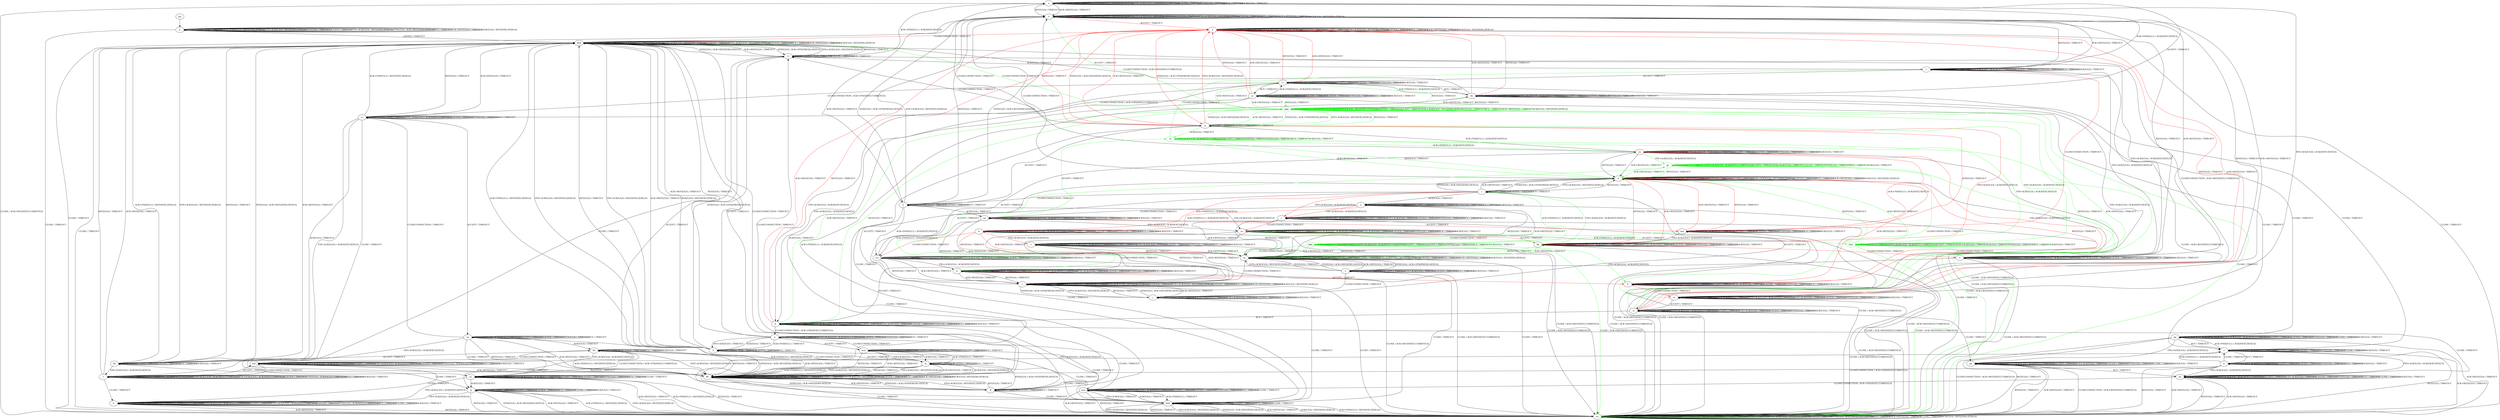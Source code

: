 digraph "" {
	graph ["Incoming time"=1.017953872680664,
		"Outgoing time"=1.0677299499511719,
		Output="{'States': 63, 'Transitions': 772, 'Filename': '../results/tcp_rerun/TCP_Linux_Server-TCP_Linux_Server-5.dot'}",
		Reference="{'States': 58, 'Transitions': 685, 'Filename': '../subjects/tcp/TCP_Linux_Server.dot'}",
		Solver=yices,
		Updated="{'States': 58, 'Transitions': 685, 'Filename': '../subjects/tcp/TCP_Linux_Server.dot'}",
		"f-measure"=0.9088339222614841,
		precision=0.8808219178082192,
		recall=0.9386861313868613
	];
	a -> a	[key=0,
		label="CLOSECONNECTION / TIMEOUT"];
	a -> a	[key=1,
		label="ACK+PSH(V,V,1) / ACK(NEXT,NEXT,0)"];
	a -> a	[key=2,
		label="SYN+ACK(V,V,0) / ACK(NEXT,CURRENT,0)"];
	a -> a	[key=3,
		label="LISTEN / TIMEOUT"];
	a -> a	[key=4,
		label="SYN(V,V,0) / TIMEOUT"];
	a -> a	[key=5,
		label="RCV / TIMEOUT"];
	a -> a	[key=6,
		label="ACK(V,V,0) / TIMEOUT"];
	a -> e	[key=0,
		label="RST(V,V,0) / TIMEOUT"];
	a -> e	[key=1,
		label="ACK+RST(V,V,0) / TIMEOUT"];
	a -> w	[key=0,
		label="FIN+ACK(V,V,0) / ACK(NEXT,NEXT,0)"];
	a -> bb	[key=0,
		label="ACCEPT / TIMEOUT"];
	a -> uu	[key=0,
		label="CLOSE / ACK+RST(NEXT,CURRENT,0)"];
	b -> b	[key=0,
		label="ACK+PSH(V,V,1) / ACK(NEXT,NEXT,0)"];
	b -> b	[key=1,
		label="SYN+ACK(V,V,0) / ACK(NEXT,CURRENT,0)"];
	b -> b	[key=2,
		label="ACCEPT / TIMEOUT"];
	b -> b	[key=3,
		label="LISTEN / TIMEOUT"];
	b -> b	[key=4,
		label="SYN(V,V,0) / TIMEOUT"];
	b -> b	[key=5,
		label="RCV / TIMEOUT"];
	b -> b	[key=6,
		label="ACK(V,V,0) / TIMEOUT"];
	b -> v	[key=0,
		color=red,
		label="FIN+ACK(V,V,0) / ACK(NEXT,NEXT,0)"];
	b -> uu	[key=0,
		label="CLOSE / ACK+RST(NEXT,CURRENT,0)"];
	b -> xx	[key=0,
		color=red,
		label="RST(V,V,0) / TIMEOUT"];
	b -> xx	[key=1,
		color=red,
		label="ACK+RST(V,V,0) / TIMEOUT"];
	b -> ccc	[key=0,
		color=red,
		label="CLOSECONNECTION / TIMEOUT"];
	c -> c	[key=0,
		label="ACK+PSH(V,V,1) / TIMEOUT"];
	c -> c	[key=1,
		label="SYN+ACK(V,V,0) / ACK(NEXT,CURRENT,0)"];
	c -> c	[key=2,
		label="ACCEPT / TIMEOUT"];
	c -> c	[key=3,
		label="FIN+ACK(V,V,0) / TIMEOUT"];
	c -> c	[key=4,
		label="LISTEN / TIMEOUT"];
	c -> c	[key=5,
		label="SYN(V,V,0) / TIMEOUT"];
	c -> c	[key=6,
		label="RCV / TIMEOUT"];
	c -> c	[key=7,
		label="ACK(V,V,0) / TIMEOUT"];
	c -> uu	[key=0,
		label="CLOSE / ACK+RST(NEXT,CURRENT,0)"];
	c -> xx	[key=0,
		label="RST(V,V,0) / TIMEOUT"];
	c -> xx	[key=1,
		label="ACK+RST(V,V,0) / TIMEOUT"];
	c -> zz	[key=0,
		color=red,
		label="CLOSECONNECTION / TIMEOUT"];
	d -> d	[key=0,
		label="ACK+PSH(V,V,1) / TIMEOUT"];
	d -> d	[key=1,
		label="SYN+ACK(V,V,0) / ACK(NEXT,CURRENT,0)"];
	d -> d	[key=2,
		label="ACCEPT / TIMEOUT"];
	d -> d	[key=3,
		label="FIN+ACK(V,V,0) / TIMEOUT"];
	d -> d	[key=4,
		label="LISTEN / TIMEOUT"];
	d -> d	[key=5,
		label="SYN(V,V,0) / TIMEOUT"];
	d -> d	[key=6,
		label="RCV / TIMEOUT"];
	d -> d	[key=7,
		label="ACK(V,V,0) / TIMEOUT"];
	d -> n	[key=0,
		color=red,
		label="RST(V,V,0) / TIMEOUT"];
	d -> n	[key=1,
		color=red,
		label="ACK+RST(V,V,0) / TIMEOUT"];
	d -> u	[key=0,
		label="CLOSECONNECTION / ACK+FIN(NEXT,CURRENT,0)"];
	d -> ee	[key=0,
		label="CLOSE / TIMEOUT"];
	ggg	[color=green];
	d -> ggg	[key=0,
		color=green,
		label="RST(V,V,0) / TIMEOUT"];
	d -> ggg	[key=1,
		color=green,
		label="ACK+RST(V,V,0) / TIMEOUT"];
	e -> e	[key=0,
		label="CLOSECONNECTION / TIMEOUT"];
	e -> e	[key=1,
		label="ACK+PSH(V,V,1) / RST(ZERO,ZERO,0)"];
	e -> e	[key=2,
		label="SYN+ACK(V,V,0) / RST(ZERO,ZERO,0)"];
	e -> e	[key=3,
		label="RST(V,V,0) / TIMEOUT"];
	e -> e	[key=4,
		label="FIN+ACK(V,V,0) / RST(ZERO,ZERO,0)"];
	e -> e	[key=5,
		label="LISTEN / TIMEOUT"];
	e -> e	[key=6,
		label="RCV / TIMEOUT"];
	e -> e	[key=7,
		label="ACK+RST(V,V,0) / TIMEOUT"];
	e -> e	[key=8,
		label="ACK(V,V,0) / RST(ZERO,ZERO,0)"];
	e -> n	[key=0,
		color=red,
		label="ACCEPT / TIMEOUT"];
	e -> x	[key=0,
		label="SYN(V,V,0) / ACK+SYN(FRESH,NEXT,0)"];
	e -> uu	[key=0,
		label="CLOSE / TIMEOUT"];
	e -> ggg	[key=0,
		color=green,
		label="ACCEPT / TIMEOUT"];
	f -> f	[key=0,
		label="CLOSECONNECTION / TIMEOUT"];
	f -> f	[key=1,
		label="LISTEN / TIMEOUT"];
	f -> f	[key=2,
		label="RCV / TIMEOUT"];
	f -> m	[key=0,
		label="ACCEPT / TIMEOUT"];
	f -> rr	[key=0,
		label="SYN(V,V,0) / ACK+SYN(FRESH,NEXT,0)"];
	f -> bbb	[key=0,
		label="ACK+PSH(V,V,1) / RST(NEXT,ZERO,0)"];
	f -> bbb	[key=1,
		label="SYN+ACK(V,V,0) / RST(NEXT,ZERO,0)"];
	f -> bbb	[key=2,
		label="RST(V,V,0) / TIMEOUT"];
	f -> bbb	[key=3,
		label="FIN+ACK(V,V,0) / RST(NEXT,ZERO,0)"];
	f -> bbb	[key=4,
		label="ACK+RST(V,V,0) / TIMEOUT"];
	f -> bbb	[key=5,
		label="ACK(V,V,0) / RST(NEXT,ZERO,0)"];
	f -> ddd	[key=0,
		label="CLOSE / TIMEOUT"];
	g -> g	[key=0,
		label="ACCEPT / TIMEOUT"];
	g -> g	[key=1,
		label="LISTEN / TIMEOUT"];
	g -> g	[key=2,
		label="RCV / TIMEOUT"];
	g -> n	[key=0,
		color=red,
		label="SYN+ACK(V,V,0) / RST(NEXT,ZERO,0)"];
	g -> n	[key=1,
		color=red,
		label="RST(V,V,0) / TIMEOUT"];
	g -> n	[key=2,
		color=red,
		label="SYN(V,V,0) / ACK+RST(ZERO,NEXT,0)"];
	g -> n	[key=3,
		color=red,
		label="ACK+RST(V,V,0) / TIMEOUT"];
	g -> kk	[key=0,
		color=red,
		label="FIN+ACK(V,V,0) / ACK(NEXT,NEXT,0)"];
	g -> nn	[key=0,
		label="ACK+PSH(V,V,1) / ACK(NEXT,NEXT,0)"];
	g -> rr	[key=0,
		label="CLOSECONNECTION / TIMEOUT"];
	g -> ddd	[key=0,
		label="CLOSE / TIMEOUT"];
	g -> eee	[key=0,
		color=red,
		label="ACK(V,V,0) / TIMEOUT"];
	g -> ggg	[key=0,
		color=green,
		label="SYN+ACK(V,V,0) / RST(NEXT,ZERO,0)"];
	g -> ggg	[key=1,
		color=green,
		label="RST(V,V,0) / TIMEOUT"];
	g -> ggg	[key=2,
		color=green,
		label="SYN(V,V,0) / ACK+RST(ZERO,NEXT,0)"];
	g -> ggg	[key=3,
		color=green,
		label="ACK+RST(V,V,0) / TIMEOUT"];
	hhh	[color=green];
	g -> hhh	[key=0,
		color=green,
		label="FIN+ACK(V,V,0) / ACK(NEXT,NEXT,0)"];
	iii	[color=green];
	g -> iii	[key=0,
		color=green,
		label="ACK(V,V,0) / TIMEOUT"];
	h -> h	[key=0,
		label="CLOSECONNECTION / TIMEOUT"];
	h -> h	[key=1,
		label="ACK+PSH(V,V,1) / ACK(NEXT,CURRENT,0)"];
	h -> h	[key=2,
		label="SYN+ACK(V,V,0) / ACK(NEXT,CURRENT,0)"];
	h -> h	[key=3,
		label="ACCEPT / TIMEOUT"];
	h -> h	[key=4,
		label="FIN+ACK(V,V,0) / ACK(NEXT,CURRENT,0)"];
	h -> h	[key=5,
		label="LISTEN / TIMEOUT"];
	h -> h	[key=6,
		label="SYN(V,V,0) / ACK(NEXT,CURRENT,0)"];
	h -> h	[key=7,
		label="RCV / TIMEOUT"];
	h -> h	[key=8,
		label="CLOSE / TIMEOUT"];
	h -> h	[key=9,
		label="ACK(V,V,0) / TIMEOUT"];
	h -> uu	[key=0,
		label="RST(V,V,0) / TIMEOUT"];
	h -> uu	[key=1,
		label="ACK+RST(V,V,0) / TIMEOUT"];
	i -> b	[key=0,
		color=red,
		label="ACK+PSH(V,V,1) / ACK(NEXT,NEXT,0)"];
	i -> c	[key=0,
		color=red,
		label="FIN+ACK(V,V,0) / ACK(NEXT,NEXT,0)"];
	i -> i	[key=0,
		label="ACCEPT / TIMEOUT"];
	i -> i	[key=1,
		label="LISTEN / TIMEOUT"];
	i -> i	[key=2,
		label="RCV / TIMEOUT"];
	i -> x	[key=0,
		label="CLOSECONNECTION / TIMEOUT"];
	i -> y	[key=0,
		label="ACK(V,V,0) / TIMEOUT"];
	i -> ii	[key=0,
		label="SYN+ACK(V,V,0) / RST(NEXT,ZERO,0)"];
	i -> ii	[key=1,
		label="RST(V,V,0) / TIMEOUT"];
	i -> ii	[key=2,
		label="SYN(V,V,0) / ACK+RST(ZERO,NEXT,0)"];
	i -> ii	[key=3,
		label="ACK+RST(V,V,0) / TIMEOUT"];
	i -> kk	[key=0,
		color=green,
		label="FIN+ACK(V,V,0) / ACK(NEXT,NEXT,0)"];
	i -> ddd	[key=0,
		label="CLOSE / TIMEOUT"];
	kkk	[color=green];
	i -> kkk	[key=0,
		color=green,
		label="ACK+PSH(V,V,1) / ACK(NEXT,NEXT,0)"];
	j -> i	[key=0,
		label="ACCEPT / TIMEOUT"];
	j -> j	[key=0,
		label="CLOSECONNECTION / TIMEOUT"];
	j -> j	[key=1,
		label="ACK+PSH(V,V,1) / TIMEOUT"];
	j -> j	[key=2,
		label="FIN+ACK(V,V,0) / TIMEOUT"];
	j -> j	[key=3,
		label="LISTEN / TIMEOUT"];
	j -> j	[key=4,
		label="RCV / TIMEOUT"];
	j -> j	[key=5,
		label="ACK(V,V,0) / TIMEOUT"];
	j -> l	[key=0,
		label="SYN+ACK(V,V,0) / RST(NEXT,ZERO,0)"];
	j -> l	[key=1,
		label="RST(V,V,0) / TIMEOUT"];
	j -> l	[key=2,
		label="SYN(V,V,0) / ACK+RST(ZERO,NEXT,0)"];
	j -> l	[key=3,
		label="ACK+RST(V,V,0) / TIMEOUT"];
	j -> ddd	[key=0,
		label="CLOSE / TIMEOUT"];
	k -> k	[key=0,
		label="SYN+ACK(V,V,0) / ACK(NEXT,CURRENT,0)"];
	k -> k	[key=1,
		label="ACCEPT / TIMEOUT"];
	k -> k	[key=2,
		label="LISTEN / TIMEOUT"];
	k -> k	[key=3,
		label="SYN(V,V,0) / TIMEOUT"];
	k -> k	[key=4,
		label="RCV / TIMEOUT"];
	k -> k	[key=5,
		label="ACK(V,V,0) / TIMEOUT"];
	k -> z	[key=0,
		label="ACK+PSH(V,V,1) / ACK(NEXT,NEXT,0)"];
	k -> z	[key=1,
		label="CLOSE / TIMEOUT"];
	k -> ee	[key=0,
		label="FIN+ACK(V,V,0) / ACK(NEXT,NEXT,0)"];
	k -> ss	[key=0,
		label="CLOSECONNECTION / ACK+FIN(NEXT,CURRENT,0)"];
	k -> uu	[key=0,
		label="RST(V,V,0) / TIMEOUT"];
	k -> uu	[key=1,
		label="ACK+RST(V,V,0) / TIMEOUT"];
	l -> j	[key=0,
		label="SYN(V,V,0) / ACK+SYN(FRESH,NEXT,0)"];
	l -> l	[key=0,
		label="CLOSECONNECTION / TIMEOUT"];
	l -> l	[key=1,
		label="ACK+PSH(V,V,1) / RST(ZERO,ZERO,0)"];
	l -> l	[key=2,
		label="SYN+ACK(V,V,0) / RST(ZERO,ZERO,0)"];
	l -> l	[key=3,
		label="RST(V,V,0) / TIMEOUT"];
	l -> l	[key=4,
		label="FIN+ACK(V,V,0) / RST(ZERO,ZERO,0)"];
	l -> l	[key=5,
		label="LISTEN / TIMEOUT"];
	l -> l	[key=6,
		label="RCV / TIMEOUT"];
	l -> l	[key=7,
		label="ACK+RST(V,V,0) / TIMEOUT"];
	l -> l	[key=8,
		label="ACK(V,V,0) / RST(ZERO,ZERO,0)"];
	l -> ii	[key=0,
		label="ACCEPT / TIMEOUT"];
	l -> uu	[key=0,
		label="CLOSE / TIMEOUT"];
	m -> f	[key=0,
		label="CLOSECONNECTION / TIMEOUT"];
	m -> m	[key=0,
		label="ACCEPT / TIMEOUT"];
	m -> m	[key=1,
		label="LISTEN / TIMEOUT"];
	m -> m	[key=2,
		label="RCV / TIMEOUT"];
	m -> ff	[key=0,
		label="SYN(V,V,0) / ACK+SYN(FRESH,NEXT,0)"];
	m -> ddd	[key=0,
		label="CLOSE / TIMEOUT"];
	m -> fff	[key=0,
		label="ACK+PSH(V,V,1) / RST(NEXT,ZERO,0)"];
	m -> fff	[key=1,
		label="SYN+ACK(V,V,0) / RST(NEXT,ZERO,0)"];
	m -> fff	[key=2,
		label="RST(V,V,0) / TIMEOUT"];
	m -> fff	[key=3,
		label="FIN+ACK(V,V,0) / RST(NEXT,ZERO,0)"];
	m -> fff	[key=4,
		label="ACK+RST(V,V,0) / TIMEOUT"];
	m -> fff	[key=5,
		label="ACK(V,V,0) / RST(NEXT,ZERO,0)"];
	n -> g	[key=0,
		color=red,
		label="SYN(V,V,0) / ACK+SYN(FRESH,NEXT,0)"];
	n -> n	[key=0,
		label="ACK+PSH(V,V,1) / RST(ZERO,ZERO,0)"];
	n -> n	[key=1,
		label="SYN+ACK(V,V,0) / RST(ZERO,ZERO,0)"];
	n -> n	[key=2,
		label="RST(V,V,0) / TIMEOUT"];
	n -> n	[key=3,
		label="ACCEPT / TIMEOUT"];
	n -> n	[key=4,
		label="FIN+ACK(V,V,0) / RST(ZERO,ZERO,0)"];
	n -> n	[key=5,
		label="LISTEN / TIMEOUT"];
	n -> n	[key=6,
		label="RCV / TIMEOUT"];
	n -> n	[key=7,
		label="ACK+RST(V,V,0) / TIMEOUT"];
	n -> n	[key=8,
		label="ACK(V,V,0) / RST(ZERO,ZERO,0)"];
	n -> uu	[key=0,
		label="CLOSE / TIMEOUT"];
	n -> bbb	[key=0,
		color=red,
		label="CLOSECONNECTION / TIMEOUT"];
	o -> d	[key=0,
		label="ACCEPT / TIMEOUT"];
	o -> e	[key=0,
		label="RST(V,V,0) / TIMEOUT"];
	o -> e	[key=1,
		label="ACK+RST(V,V,0) / TIMEOUT"];
	o -> o	[key=0,
		label="CLOSECONNECTION / TIMEOUT"];
	o -> o	[key=1,
		label="ACK+PSH(V,V,1) / TIMEOUT"];
	o -> o	[key=2,
		label="SYN+ACK(V,V,0) / ACK(NEXT,CURRENT,0)"];
	o -> o	[key=3,
		label="FIN+ACK(V,V,0) / TIMEOUT"];
	o -> o	[key=4,
		label="LISTEN / TIMEOUT"];
	o -> o	[key=5,
		label="SYN(V,V,0) / TIMEOUT"];
	o -> o	[key=6,
		label="RCV / TIMEOUT"];
	o -> o	[key=7,
		label="ACK(V,V,0) / TIMEOUT"];
	o -> uu	[key=0,
		label="CLOSE / ACK+RST(NEXT,CURRENT,0)"];
	p -> p	[key=0,
		label="CLOSECONNECTION / TIMEOUT"];
	p -> p	[key=1,
		label="ACK+PSH(V,V,1) / RST(ZERO,ZERO,0)"];
	p -> p	[key=2,
		label="SYN+ACK(V,V,0) / RST(ZERO,ZERO,0)"];
	p -> p	[key=3,
		label="RST(V,V,0) / TIMEOUT"];
	p -> p	[key=4,
		label="ACCEPT / TIMEOUT"];
	p -> p	[key=5,
		label="FIN+ACK(V,V,0) / RST(ZERO,ZERO,0)"];
	p -> p	[key=6,
		label="SYN(V,V,0) / ACK+RST(ZERO,NEXT,0)"];
	p -> p	[key=7,
		label="RCV / TIMEOUT"];
	p -> p	[key=8,
		label="ACK+RST(V,V,0) / TIMEOUT"];
	p -> p	[key=9,
		label="ACK(V,V,0) / RST(ZERO,ZERO,0)"];
	p -> uu	[key=0,
		label="CLOSE / TIMEOUT"];
	p -> bbb	[key=0,
		label="LISTEN / TIMEOUT"];
	q -> d	[key=0,
		label="RCV / TIMEOUT"];
	q -> n	[key=0,
		color=red,
		label="RST(V,V,0) / TIMEOUT"];
	q -> n	[key=1,
		color=red,
		label="ACK+RST(V,V,0) / TIMEOUT"];
	q -> q	[key=0,
		label="ACK+PSH(V,V,1) / TIMEOUT"];
	q -> q	[key=1,
		label="SYN+ACK(V,V,0) / ACK(NEXT,CURRENT,0)"];
	q -> q	[key=2,
		label="ACCEPT / TIMEOUT"];
	q -> q	[key=3,
		label="FIN+ACK(V,V,0) / TIMEOUT"];
	q -> q	[key=4,
		label="LISTEN / TIMEOUT"];
	q -> q	[key=5,
		label="SYN(V,V,0) / TIMEOUT"];
	q -> q	[key=6,
		label="ACK(V,V,0) / TIMEOUT"];
	q -> qq	[key=0,
		label="CLOSE / TIMEOUT"];
	q -> bbb	[key=0,
		label="CLOSECONNECTION / ACK+RST(NEXT,CURRENT,0)"];
	q -> ggg	[key=0,
		color=green,
		label="RST(V,V,0) / TIMEOUT"];
	q -> ggg	[key=1,
		color=green,
		label="ACK+RST(V,V,0) / TIMEOUT"];
	r -> h	[key=0,
		label="CLOSE / TIMEOUT"];
	r -> r	[key=0,
		label="CLOSECONNECTION / TIMEOUT"];
	r -> r	[key=1,
		label="ACK+PSH(V,V,1) / ACK(NEXT,CURRENT,0)"];
	r -> r	[key=2,
		label="SYN+ACK(V,V,0) / ACK(NEXT,CURRENT,0)"];
	r -> r	[key=3,
		label="FIN+ACK(V,V,0) / ACK(NEXT,CURRENT,0)"];
	r -> r	[key=4,
		label="LISTEN / TIMEOUT"];
	r -> r	[key=5,
		label="SYN(V,V,0) / ACK(NEXT,CURRENT,0)"];
	r -> r	[key=6,
		label="RCV / TIMEOUT"];
	r -> r	[key=7,
		label="ACK(V,V,0) / TIMEOUT"];
	r -> ww	[key=0,
		label="ACCEPT / TIMEOUT"];
	r -> bbb	[key=0,
		label="RST(V,V,0) / TIMEOUT"];
	r -> bbb	[key=1,
		label="ACK+RST(V,V,0) / TIMEOUT"];
	s -> j	[key=0,
		label="CLOSECONNECTION / TIMEOUT"];
	s -> s	[key=0,
		label="ACK+PSH(V,V,1) / TIMEOUT"];
	s -> s	[key=1,
		label="ACCEPT / TIMEOUT"];
	s -> s	[key=2,
		label="FIN+ACK(V,V,0) / TIMEOUT"];
	s -> s	[key=3,
		label="LISTEN / TIMEOUT"];
	s -> s	[key=4,
		label="RCV / TIMEOUT"];
	s -> s	[key=5,
		label="ACK(V,V,0) / TIMEOUT"];
	s -> xx	[key=0,
		label="SYN+ACK(V,V,0) / RST(NEXT,ZERO,0)"];
	s -> xx	[key=1,
		label="RST(V,V,0) / TIMEOUT"];
	s -> xx	[key=2,
		label="SYN(V,V,0) / ACK+RST(ZERO,NEXT,0)"];
	s -> xx	[key=3,
		label="ACK+RST(V,V,0) / TIMEOUT"];
	s -> ddd	[key=0,
		label="CLOSE / TIMEOUT"];
	t -> a	[key=0,
		label="ACK+PSH(V,V,1) / ACK(NEXT,NEXT,0)"];
	t -> e	[key=0,
		label="RST(V,V,0) / TIMEOUT"];
	t -> e	[key=1,
		label="ACK+RST(V,V,0) / TIMEOUT"];
	t -> o	[key=0,
		label="FIN+ACK(V,V,0) / ACK(NEXT,NEXT,0)"];
	t -> t	[key=0,
		label="CLOSECONNECTION / TIMEOUT"];
	t -> t	[key=1,
		label="SYN+ACK(V,V,0) / ACK(NEXT,CURRENT,0)"];
	t -> t	[key=2,
		label="LISTEN / TIMEOUT"];
	t -> t	[key=3,
		label="SYN(V,V,0) / TIMEOUT"];
	t -> t	[key=4,
		label="RCV / TIMEOUT"];
	t -> t	[key=5,
		label="ACK(V,V,0) / TIMEOUT"];
	t -> cc	[key=0,
		label="ACCEPT / TIMEOUT"];
	t -> uu	[key=0,
		label="CLOSE / ACK+RST(NEXT,CURRENT,0)"];
	u -> f	[key=0,
		label="ACK+PSH(V,V,1) / TIMEOUT"];
	u -> f	[key=1,
		label="FIN+ACK(V,V,0) / TIMEOUT"];
	u -> f	[key=2,
		label="ACK(V,V,0) / TIMEOUT"];
	u -> u	[key=0,
		label="CLOSECONNECTION / TIMEOUT"];
	u -> u	[key=1,
		label="SYN+ACK(V,V,0) / ACK(NEXT,CURRENT,0)"];
	u -> u	[key=2,
		label="LISTEN / TIMEOUT"];
	u -> u	[key=3,
		label="SYN(V,V,0) / TIMEOUT"];
	u -> u	[key=4,
		label="RCV / TIMEOUT"];
	u -> mm	[key=0,
		label="ACCEPT / TIMEOUT"];
	u -> aaa	[key=0,
		label="CLOSE / TIMEOUT"];
	u -> bbb	[key=0,
		label="RST(V,V,0) / TIMEOUT"];
	u -> bbb	[key=1,
		label="ACK+RST(V,V,0) / TIMEOUT"];
	v -> v	[key=0,
		label="ACK+PSH(V,V,1) / TIMEOUT"];
	v -> v	[key=1,
		label="SYN+ACK(V,V,0) / ACK(NEXT,CURRENT,0)"];
	v -> v	[key=2,
		label="ACCEPT / TIMEOUT"];
	v -> v	[key=3,
		label="FIN+ACK(V,V,0) / TIMEOUT"];
	v -> v	[key=4,
		label="LISTEN / TIMEOUT"];
	v -> v	[key=5,
		label="SYN(V,V,0) / TIMEOUT"];
	v -> v	[key=6,
		label="RCV / TIMEOUT"];
	v -> v	[key=7,
		label="ACK(V,V,0) / TIMEOUT"];
	v -> tt	[key=0,
		label="CLOSECONNECTION / TIMEOUT"];
	v -> uu	[key=0,
		label="CLOSE / ACK+RST(NEXT,CURRENT,0)"];
	v -> xx	[key=0,
		label="RST(V,V,0) / TIMEOUT"];
	v -> xx	[key=1,
		label="ACK+RST(V,V,0) / TIMEOUT"];
	w -> e	[key=0,
		label="RST(V,V,0) / TIMEOUT"];
	w -> e	[key=1,
		label="ACK+RST(V,V,0) / TIMEOUT"];
	w -> q	[key=0,
		label="ACCEPT / TIMEOUT"];
	w -> w	[key=0,
		label="CLOSECONNECTION / TIMEOUT"];
	w -> w	[key=1,
		label="ACK+PSH(V,V,1) / TIMEOUT"];
	w -> w	[key=2,
		label="SYN+ACK(V,V,0) / ACK(NEXT,CURRENT,0)"];
	w -> w	[key=3,
		label="FIN+ACK(V,V,0) / TIMEOUT"];
	w -> w	[key=4,
		label="LISTEN / TIMEOUT"];
	w -> w	[key=5,
		label="SYN(V,V,0) / TIMEOUT"];
	w -> w	[key=6,
		label="RCV / TIMEOUT"];
	w -> w	[key=7,
		label="ACK(V,V,0) / TIMEOUT"];
	w -> uu	[key=0,
		label="CLOSE / ACK+RST(NEXT,CURRENT,0)"];
	x -> e	[key=0,
		label="SYN+ACK(V,V,0) / RST(NEXT,ZERO,0)"];
	x -> e	[key=1,
		label="RST(V,V,0) / TIMEOUT"];
	x -> e	[key=2,
		label="SYN(V,V,0) / ACK+RST(ZERO,NEXT,0)"];
	x -> e	[key=3,
		label="ACK+RST(V,V,0) / TIMEOUT"];
	x -> g	[key=0,
		label="ACCEPT / TIMEOUT"];
	x -> x	[key=0,
		label="CLOSECONNECTION / TIMEOUT"];
	x -> x	[key=1,
		label="LISTEN / TIMEOUT"];
	x -> x	[key=2,
		label="RCV / TIMEOUT"];
	x -> aa	[key=0,
		label="ACK(V,V,0) / TIMEOUT"];
	x -> zz	[key=0,
		label="FIN+ACK(V,V,0) / ACK(NEXT,NEXT,0)"];
	x -> ccc	[key=0,
		label="ACK+PSH(V,V,1) / ACK(NEXT,NEXT,0)"];
	x -> ddd	[key=0,
		label="CLOSE / TIMEOUT"];
	y -> b	[key=0,
		color=red,
		label="ACK+PSH(V,V,1) / ACK(NEXT,NEXT,0)"];
	y -> c	[key=0,
		color=red,
		label="FIN+ACK(V,V,0) / ACK(NEXT,NEXT,0)"];
	y -> y	[key=0,
		label="SYN+ACK(V,V,0) / ACK(NEXT,CURRENT,0)"];
	y -> y	[key=1,
		label="ACCEPT / TIMEOUT"];
	y -> y	[key=2,
		label="LISTEN / TIMEOUT"];
	y -> y	[key=3,
		label="SYN(V,V,0) / TIMEOUT"];
	y -> y	[key=4,
		label="RCV / TIMEOUT"];
	y -> y	[key=5,
		label="ACK(V,V,0) / TIMEOUT"];
	y -> aa	[key=0,
		label="CLOSECONNECTION / TIMEOUT"];
	y -> uu	[key=0,
		label="CLOSE / ACK+RST(NEXT,CURRENT,0)"];
	y -> xx	[key=0,
		label="RST(V,V,0) / TIMEOUT"];
	y -> xx	[key=1,
		label="ACK+RST(V,V,0) / TIMEOUT"];
	z -> k	[key=0,
		label="RCV / TIMEOUT"];
	z -> z	[key=0,
		label="SYN+ACK(V,V,0) / ACK(NEXT,CURRENT,0)"];
	z -> z	[key=1,
		label="ACCEPT / TIMEOUT"];
	z -> z	[key=2,
		label="LISTEN / TIMEOUT"];
	z -> z	[key=3,
		label="SYN(V,V,0) / TIMEOUT"];
	z -> z	[key=4,
		label="CLOSE / TIMEOUT"];
	z -> z	[key=5,
		label="ACK(V,V,0) / TIMEOUT"];
	z -> ee	[key=0,
		label="FIN+ACK(V,V,0) / ACK(NEXT,NEXT,0)"];
	z -> gg	[key=0,
		label="ACK+PSH(V,V,1) / ACK(NEXT,NEXT,0)"];
	z -> ss	[key=0,
		label="CLOSECONNECTION / ACK+FIN(NEXT,CURRENT,0)"];
	z -> uu	[key=0,
		label="RST(V,V,0) / TIMEOUT"];
	z -> uu	[key=1,
		label="ACK+RST(V,V,0) / TIMEOUT"];
	aa -> l	[key=0,
		label="RST(V,V,0) / TIMEOUT"];
	aa -> l	[key=1,
		label="ACK+RST(V,V,0) / TIMEOUT"];
	aa -> aa	[key=0,
		label="CLOSECONNECTION / TIMEOUT"];
	aa -> aa	[key=1,
		label="SYN+ACK(V,V,0) / ACK(NEXT,CURRENT,0)"];
	aa -> aa	[key=2,
		label="LISTEN / TIMEOUT"];
	aa -> aa	[key=3,
		label="SYN(V,V,0) / TIMEOUT"];
	aa -> aa	[key=4,
		label="RCV / TIMEOUT"];
	aa -> aa	[key=5,
		label="ACK(V,V,0) / TIMEOUT"];
	aa -> uu	[key=0,
		label="CLOSE / ACK+RST(NEXT,CURRENT,0)"];
	aa -> zz	[key=0,
		label="FIN+ACK(V,V,0) / ACK(NEXT,NEXT,0)"];
	aa -> ccc	[key=0,
		label="ACK+PSH(V,V,1) / ACK(NEXT,NEXT,0)"];
	aa -> eee	[key=0,
		color=red,
		label="ACCEPT / TIMEOUT"];
	aa -> iii	[key=0,
		color=green,
		label="ACCEPT / TIMEOUT"];
	bb -> n	[key=0,
		color=red,
		label="RST(V,V,0) / TIMEOUT"];
	bb -> n	[key=1,
		color=red,
		label="ACK+RST(V,V,0) / TIMEOUT"];
	bb -> q	[key=0,
		label="FIN+ACK(V,V,0) / ACK(NEXT,NEXT,0)"];
	bb -> bb	[key=0,
		label="ACK+PSH(V,V,1) / ACK(NEXT,NEXT,0)"];
	bb -> bb	[key=1,
		label="SYN+ACK(V,V,0) / ACK(NEXT,CURRENT,0)"];
	bb -> bb	[key=2,
		label="ACCEPT / TIMEOUT"];
	bb -> bb	[key=3,
		label="LISTEN / TIMEOUT"];
	bb -> bb	[key=4,
		label="SYN(V,V,0) / TIMEOUT"];
	bb -> bb	[key=5,
		label="ACK(V,V,0) / TIMEOUT"];
	bb -> cc	[key=0,
		label="RCV / TIMEOUT"];
	bb -> gg	[key=0,
		label="CLOSE / TIMEOUT"];
	bb -> bbb	[key=0,
		label="CLOSECONNECTION / ACK+RST(NEXT,CURRENT,0)"];
	bb -> ggg	[key=0,
		color=green,
		label="RST(V,V,0) / TIMEOUT"];
	bb -> ggg	[key=1,
		color=green,
		label="ACK+RST(V,V,0) / TIMEOUT"];
	cc -> d	[key=0,
		label="FIN+ACK(V,V,0) / ACK(NEXT,NEXT,0)"];
	cc -> n	[key=0,
		color=red,
		label="RST(V,V,0) / TIMEOUT"];
	cc -> n	[key=1,
		color=red,
		label="ACK+RST(V,V,0) / TIMEOUT"];
	cc -> z	[key=0,
		label="CLOSE / TIMEOUT"];
	cc -> bb	[key=0,
		label="ACK+PSH(V,V,1) / ACK(NEXT,NEXT,0)"];
	cc -> cc	[key=0,
		label="SYN+ACK(V,V,0) / ACK(NEXT,CURRENT,0)"];
	cc -> cc	[key=1,
		label="ACCEPT / TIMEOUT"];
	cc -> cc	[key=2,
		label="LISTEN / TIMEOUT"];
	cc -> cc	[key=3,
		label="SYN(V,V,0) / TIMEOUT"];
	cc -> cc	[key=4,
		label="ACK(V,V,0) / TIMEOUT"];
	cc -> vv	[key=0,
		label="CLOSECONNECTION / ACK+FIN(NEXT,CURRENT,0)"];
	cc -> yy	[key=0,
		label="RCV / TIMEOUT"];
	cc -> ggg	[key=0,
		color=green,
		label="RST(V,V,0) / TIMEOUT"];
	cc -> ggg	[key=1,
		color=green,
		label="ACK+RST(V,V,0) / TIMEOUT"];
	dd -> dd	[key=0,
		label="ACCEPT / TIMEOUT"];
	dd -> dd	[key=1,
		label="LISTEN / TIMEOUT"];
	dd -> dd	[key=2,
		label="RCV / TIMEOUT"];
	dd -> dd	[key=3,
		label="ACK(V,V,0) / TIMEOUT"];
	dd -> hh	[key=0,
		label="CLOSECONNECTION / TIMEOUT"];
	dd -> jj	[key=0,
		label="CLOSE / TIMEOUT"];
	dd -> ww	[key=0,
		label="FIN+ACK(V,V,0) / ACK(NEXT,NEXT,0)"];
	dd -> fff	[key=0,
		label="ACK+PSH(V,V,1) / RST(NEXT,ZERO,0)"];
	dd -> fff	[key=1,
		label="SYN+ACK(V,V,0) / RST(NEXT,ZERO,0)"];
	dd -> fff	[key=2,
		label="RST(V,V,0) / TIMEOUT"];
	dd -> fff	[key=3,
		label="SYN(V,V,0) / ACK+RST(ZERO,NEXT,0)"];
	dd -> fff	[key=4,
		label="ACK+RST(V,V,0) / TIMEOUT"];
	ee -> ee	[key=0,
		label="ACK+PSH(V,V,1) / TIMEOUT"];
	ee -> ee	[key=1,
		label="SYN+ACK(V,V,0) / ACK(NEXT,CURRENT,0)"];
	ee -> ee	[key=2,
		label="ACCEPT / TIMEOUT"];
	ee -> ee	[key=3,
		label="FIN+ACK(V,V,0) / TIMEOUT"];
	ee -> ee	[key=4,
		label="LISTEN / TIMEOUT"];
	ee -> ee	[key=5,
		label="SYN(V,V,0) / TIMEOUT"];
	ee -> ee	[key=6,
		label="RCV / TIMEOUT"];
	ee -> ee	[key=7,
		label="CLOSE / TIMEOUT"];
	ee -> ee	[key=8,
		label="ACK(V,V,0) / TIMEOUT"];
	ee -> uu	[key=0,
		label="RST(V,V,0) / TIMEOUT"];
	ee -> uu	[key=1,
		label="ACK+RST(V,V,0) / TIMEOUT"];
	ee -> aaa	[key=0,
		label="CLOSECONNECTION / ACK+FIN(NEXT,CURRENT,0)"];
	ff -> d	[key=0,
		label="FIN+ACK(V,V,0) / ACK(NEXT,NEXT,0)"];
	ff -> bb	[key=0,
		label="ACK+PSH(V,V,1) / ACK(NEXT,NEXT,0)"];
	ff -> cc	[key=0,
		label="ACK(V,V,0) / TIMEOUT"];
	ff -> ff	[key=0,
		label="ACCEPT / TIMEOUT"];
	ff -> ff	[key=1,
		label="LISTEN / TIMEOUT"];
	ff -> ff	[key=2,
		label="RCV / TIMEOUT"];
	ff -> rr	[key=0,
		label="CLOSECONNECTION / TIMEOUT"];
	ff -> ddd	[key=0,
		label="CLOSE / TIMEOUT"];
	ff -> fff	[key=0,
		label="SYN+ACK(V,V,0) / RST(NEXT,ZERO,0)"];
	ff -> fff	[key=1,
		label="RST(V,V,0) / TIMEOUT"];
	ff -> fff	[key=2,
		label="SYN(V,V,0) / ACK+RST(ZERO,NEXT,0)"];
	ff -> fff	[key=3,
		label="ACK+RST(V,V,0) / TIMEOUT"];
	gg -> z	[key=0,
		label="RCV / TIMEOUT"];
	gg -> gg	[key=0,
		label="ACK+PSH(V,V,1) / ACK(NEXT,NEXT,0)"];
	gg -> gg	[key=1,
		label="SYN+ACK(V,V,0) / ACK(NEXT,CURRENT,0)"];
	gg -> gg	[key=2,
		label="ACCEPT / TIMEOUT"];
	gg -> gg	[key=3,
		label="LISTEN / TIMEOUT"];
	gg -> gg	[key=4,
		label="SYN(V,V,0) / TIMEOUT"];
	gg -> gg	[key=5,
		label="CLOSE / TIMEOUT"];
	gg -> gg	[key=6,
		label="ACK(V,V,0) / TIMEOUT"];
	gg -> qq	[key=0,
		label="FIN+ACK(V,V,0) / ACK(NEXT,NEXT,0)"];
	gg -> uu	[key=0,
		label="CLOSECONNECTION / ACK+RST(NEXT,CURRENT,0)"];
	gg -> uu	[key=1,
		label="RST(V,V,0) / TIMEOUT"];
	gg -> uu	[key=2,
		label="ACK+RST(V,V,0) / TIMEOUT"];
	hh -> r	[key=0,
		label="FIN+ACK(V,V,0) / ACK(NEXT,NEXT,0)"];
	hh -> dd	[key=0,
		label="ACCEPT / TIMEOUT"];
	hh -> hh	[key=0,
		label="CLOSECONNECTION / TIMEOUT"];
	hh -> hh	[key=1,
		label="LISTEN / TIMEOUT"];
	hh -> hh	[key=2,
		label="RCV / TIMEOUT"];
	hh -> hh	[key=3,
		label="ACK(V,V,0) / TIMEOUT"];
	hh -> jj	[key=0,
		label="CLOSE / TIMEOUT"];
	hh -> bbb	[key=0,
		label="ACK+PSH(V,V,1) / RST(NEXT,ZERO,0)"];
	hh -> bbb	[key=1,
		label="SYN+ACK(V,V,0) / RST(NEXT,ZERO,0)"];
	hh -> bbb	[key=2,
		label="RST(V,V,0) / TIMEOUT"];
	hh -> bbb	[key=3,
		label="SYN(V,V,0) / ACK+RST(ZERO,NEXT,0)"];
	hh -> bbb	[key=4,
		label="ACK+RST(V,V,0) / TIMEOUT"];
	ii -> e	[key=0,
		label="CLOSECONNECTION / TIMEOUT"];
	ii -> i	[key=0,
		label="SYN(V,V,0) / ACK+SYN(FRESH,NEXT,0)"];
	ii -> ii	[key=0,
		label="ACK+PSH(V,V,1) / RST(ZERO,ZERO,0)"];
	ii -> ii	[key=1,
		label="SYN+ACK(V,V,0) / RST(ZERO,ZERO,0)"];
	ii -> ii	[key=2,
		label="RST(V,V,0) / TIMEOUT"];
	ii -> ii	[key=3,
		label="ACCEPT / TIMEOUT"];
	ii -> ii	[key=4,
		label="FIN+ACK(V,V,0) / RST(ZERO,ZERO,0)"];
	ii -> ii	[key=5,
		label="LISTEN / TIMEOUT"];
	ii -> ii	[key=6,
		label="RCV / TIMEOUT"];
	ii -> ii	[key=7,
		label="ACK+RST(V,V,0) / TIMEOUT"];
	ii -> ii	[key=8,
		label="ACK(V,V,0) / RST(ZERO,ZERO,0)"];
	ii -> uu	[key=0,
		label="CLOSE / TIMEOUT"];
	jj -> h	[key=0,
		label="FIN+ACK(V,V,0) / ACK(NEXT,NEXT,0)"];
	jj -> jj	[key=0,
		label="CLOSECONNECTION / TIMEOUT"];
	jj -> jj	[key=1,
		label="ACCEPT / TIMEOUT"];
	jj -> jj	[key=2,
		label="LISTEN / TIMEOUT"];
	jj -> jj	[key=3,
		label="RCV / TIMEOUT"];
	jj -> jj	[key=4,
		label="CLOSE / TIMEOUT"];
	jj -> jj	[key=5,
		label="ACK(V,V,0) / TIMEOUT"];
	jj -> uu	[key=0,
		label="ACK+PSH(V,V,1) / RST(NEXT,ZERO,0)"];
	jj -> uu	[key=1,
		label="SYN+ACK(V,V,0) / RST(NEXT,ZERO,0)"];
	jj -> uu	[key=2,
		label="RST(V,V,0) / TIMEOUT"];
	jj -> uu	[key=3,
		label="SYN(V,V,0) / ACK+RST(ZERO,NEXT,0)"];
	jj -> uu	[key=4,
		label="ACK+RST(V,V,0) / TIMEOUT"];
	kk -> o	[key=0,
		color=red,
		label="CLOSECONNECTION / TIMEOUT"];
	kk -> ii	[key=0,
		color=red,
		label="RST(V,V,0) / TIMEOUT"];
	kk -> ii	[key=1,
		color=red,
		label="ACK+RST(V,V,0) / TIMEOUT"];
	kk -> kk	[key=0,
		label="ACK+PSH(V,V,1) / TIMEOUT"];
	kk -> kk	[key=1,
		label="SYN+ACK(V,V,0) / ACK(NEXT,CURRENT,0)"];
	kk -> kk	[key=2,
		label="ACCEPT / TIMEOUT"];
	kk -> kk	[key=3,
		label="FIN+ACK(V,V,0) / TIMEOUT"];
	kk -> kk	[key=4,
		label="LISTEN / TIMEOUT"];
	kk -> kk	[key=5,
		label="SYN(V,V,0) / TIMEOUT"];
	kk -> kk	[key=6,
		label="RCV / TIMEOUT"];
	kk -> kk	[key=7,
		label="ACK(V,V,0) / TIMEOUT"];
	kk -> uu	[key=0,
		label="CLOSE / ACK+RST(NEXT,CURRENT,0)"];
	kk -> xx	[key=0,
		color=green,
		label="RST(V,V,0) / TIMEOUT"];
	kk -> xx	[key=1,
		color=green,
		label="ACK+RST(V,V,0) / TIMEOUT"];
	kk -> zz	[key=0,
		color=green,
		label="CLOSECONNECTION / TIMEOUT"];
	ll -> w	[key=0,
		color=red,
		label="CLOSECONNECTION / TIMEOUT"];
	ll -> ii	[key=0,
		color=red,
		label="RST(V,V,0) / TIMEOUT"];
	ll -> ii	[key=1,
		color=red,
		label="ACK+RST(V,V,0) / TIMEOUT"];
	ll -> ll	[key=0,
		label="ACK+PSH(V,V,1) / TIMEOUT"];
	ll -> ll	[key=1,
		label="SYN+ACK(V,V,0) / ACK(NEXT,CURRENT,0)"];
	ll -> ll	[key=2,
		label="ACCEPT / TIMEOUT"];
	ll -> ll	[key=3,
		label="FIN+ACK(V,V,0) / TIMEOUT"];
	ll -> ll	[key=4,
		label="LISTEN / TIMEOUT"];
	ll -> ll	[key=5,
		label="SYN(V,V,0) / TIMEOUT"];
	ll -> ll	[key=6,
		label="RCV / TIMEOUT"];
	ll -> ll	[key=7,
		label="ACK(V,V,0) / TIMEOUT"];
	ll -> uu	[key=0,
		label="CLOSE / ACK+RST(NEXT,CURRENT,0)"];
	mm -> m	[key=0,
		label="ACK+PSH(V,V,1) / TIMEOUT"];
	mm -> m	[key=1,
		label="FIN+ACK(V,V,0) / TIMEOUT"];
	mm -> m	[key=2,
		label="ACK(V,V,0) / TIMEOUT"];
	mm -> u	[key=0,
		label="CLOSECONNECTION / TIMEOUT"];
	mm -> mm	[key=0,
		label="SYN+ACK(V,V,0) / ACK(NEXT,CURRENT,0)"];
	mm -> mm	[key=1,
		label="ACCEPT / TIMEOUT"];
	mm -> mm	[key=2,
		label="LISTEN / TIMEOUT"];
	mm -> mm	[key=3,
		label="SYN(V,V,0) / TIMEOUT"];
	mm -> mm	[key=4,
		label="RCV / TIMEOUT"];
	mm -> aaa	[key=0,
		label="CLOSE / TIMEOUT"];
	mm -> fff	[key=0,
		label="RST(V,V,0) / TIMEOUT"];
	mm -> fff	[key=1,
		label="ACK+RST(V,V,0) / TIMEOUT"];
	nn -> a	[key=0,
		label="CLOSECONNECTION / TIMEOUT"];
	nn -> ii	[key=0,
		label="RST(V,V,0) / TIMEOUT"];
	nn -> ii	[key=1,
		label="ACK+RST(V,V,0) / TIMEOUT"];
	nn -> ll	[key=0,
		color=red,
		label="FIN+ACK(V,V,0) / ACK(NEXT,NEXT,0)"];
	nn -> nn	[key=0,
		label="ACK+PSH(V,V,1) / ACK(NEXT,NEXT,0)"];
	nn -> nn	[key=1,
		label="SYN+ACK(V,V,0) / ACK(NEXT,CURRENT,0)"];
	nn -> nn	[key=2,
		label="ACCEPT / TIMEOUT"];
	nn -> nn	[key=3,
		label="LISTEN / TIMEOUT"];
	nn -> nn	[key=4,
		label="SYN(V,V,0) / TIMEOUT"];
	nn -> nn	[key=5,
		label="RCV / TIMEOUT"];
	nn -> nn	[key=6,
		label="ACK(V,V,0) / TIMEOUT"];
	nn -> uu	[key=0,
		label="CLOSE / ACK+RST(NEXT,CURRENT,0)"];
	jjj	[color=green];
	nn -> jjj	[key=0,
		color=green,
		label="FIN+ACK(V,V,0) / ACK(NEXT,NEXT,0)"];
	oo -> dd	[key=0,
		label="ACK(V,V,0) / TIMEOUT"];
	oo -> oo	[key=0,
		label="SYN+ACK(V,V,0) / ACK(NEXT,CURRENT,0)"];
	oo -> oo	[key=1,
		label="ACCEPT / TIMEOUT"];
	oo -> oo	[key=2,
		label="LISTEN / TIMEOUT"];
	oo -> oo	[key=3,
		label="SYN(V,V,0) / TIMEOUT"];
	oo -> oo	[key=4,
		label="RCV / TIMEOUT"];
	oo -> ss	[key=0,
		label="CLOSE / TIMEOUT"];
	oo -> vv	[key=0,
		label="CLOSECONNECTION / TIMEOUT"];
	oo -> ww	[key=0,
		label="FIN+ACK(V,V,0) / ACK(NEXT,NEXT,0)"];
	oo -> fff	[key=0,
		label="ACK+PSH(V,V,1) / RST(NEXT,ZERO,0)"];
	oo -> fff	[key=1,
		label="RST(V,V,0) / TIMEOUT"];
	oo -> fff	[key=2,
		label="ACK+RST(V,V,0) / TIMEOUT"];
	pp -> p	[key=0];
	qq -> ee	[key=0,
		label="RCV / TIMEOUT"];
	qq -> qq	[key=0,
		label="ACK+PSH(V,V,1) / TIMEOUT"];
	qq -> qq	[key=1,
		label="SYN+ACK(V,V,0) / ACK(NEXT,CURRENT,0)"];
	qq -> qq	[key=2,
		label="ACCEPT / TIMEOUT"];
	qq -> qq	[key=3,
		label="FIN+ACK(V,V,0) / TIMEOUT"];
	qq -> qq	[key=4,
		label="LISTEN / TIMEOUT"];
	qq -> qq	[key=5,
		label="SYN(V,V,0) / TIMEOUT"];
	qq -> qq	[key=6,
		label="CLOSE / TIMEOUT"];
	qq -> qq	[key=7,
		label="ACK(V,V,0) / TIMEOUT"];
	qq -> uu	[key=0,
		label="CLOSECONNECTION / ACK+RST(NEXT,CURRENT,0)"];
	qq -> uu	[key=1,
		label="RST(V,V,0) / TIMEOUT"];
	qq -> uu	[key=2,
		label="ACK+RST(V,V,0) / TIMEOUT"];
	rr -> a	[key=0,
		label="ACK+PSH(V,V,1) / ACK(NEXT,NEXT,0)"];
	rr -> o	[key=0,
		label="FIN+ACK(V,V,0) / ACK(NEXT,NEXT,0)"];
	rr -> t	[key=0,
		label="ACK(V,V,0) / TIMEOUT"];
	rr -> ff	[key=0,
		label="ACCEPT / TIMEOUT"];
	rr -> rr	[key=0,
		label="CLOSECONNECTION / TIMEOUT"];
	rr -> rr	[key=1,
		label="LISTEN / TIMEOUT"];
	rr -> rr	[key=2,
		label="RCV / TIMEOUT"];
	rr -> bbb	[key=0,
		label="SYN+ACK(V,V,0) / RST(NEXT,ZERO,0)"];
	rr -> bbb	[key=1,
		label="RST(V,V,0) / TIMEOUT"];
	rr -> bbb	[key=2,
		label="SYN(V,V,0) / ACK+RST(ZERO,NEXT,0)"];
	rr -> bbb	[key=3,
		label="ACK+RST(V,V,0) / TIMEOUT"];
	rr -> ddd	[key=0,
		label="CLOSE / TIMEOUT"];
	ss -> h	[key=0,
		label="FIN+ACK(V,V,0) / ACK(NEXT,NEXT,0)"];
	ss -> jj	[key=0,
		label="ACK(V,V,0) / TIMEOUT"];
	ss -> ss	[key=0,
		label="CLOSECONNECTION / TIMEOUT"];
	ss -> ss	[key=1,
		label="SYN+ACK(V,V,0) / ACK(NEXT,CURRENT,0)"];
	ss -> ss	[key=2,
		label="ACCEPT / TIMEOUT"];
	ss -> ss	[key=3,
		label="LISTEN / TIMEOUT"];
	ss -> ss	[key=4,
		label="SYN(V,V,0) / TIMEOUT"];
	ss -> ss	[key=5,
		label="RCV / TIMEOUT"];
	ss -> ss	[key=6,
		label="CLOSE / TIMEOUT"];
	ss -> uu	[key=0,
		label="ACK+PSH(V,V,1) / RST(NEXT,ZERO,0)"];
	ss -> uu	[key=1,
		label="RST(V,V,0) / TIMEOUT"];
	ss -> uu	[key=2,
		label="ACK+RST(V,V,0) / TIMEOUT"];
	tt -> l	[key=0,
		label="RST(V,V,0) / TIMEOUT"];
	tt -> l	[key=1,
		label="ACK+RST(V,V,0) / TIMEOUT"];
	tt -> ll	[key=0,
		color=red,
		label="ACCEPT / TIMEOUT"];
	tt -> tt	[key=0,
		label="CLOSECONNECTION / TIMEOUT"];
	tt -> tt	[key=1,
		label="ACK+PSH(V,V,1) / TIMEOUT"];
	tt -> tt	[key=2,
		label="SYN+ACK(V,V,0) / ACK(NEXT,CURRENT,0)"];
	tt -> tt	[key=3,
		label="FIN+ACK(V,V,0) / TIMEOUT"];
	tt -> tt	[key=4,
		label="LISTEN / TIMEOUT"];
	tt -> tt	[key=5,
		label="SYN(V,V,0) / TIMEOUT"];
	tt -> tt	[key=6,
		label="RCV / TIMEOUT"];
	tt -> tt	[key=7,
		label="ACK(V,V,0) / TIMEOUT"];
	tt -> uu	[key=0,
		label="CLOSE / ACK+RST(NEXT,CURRENT,0)"];
	tt -> jjj	[key=0,
		color=green,
		label="ACCEPT / TIMEOUT"];
	uu -> uu	[key=0,
		label="CLOSECONNECTION / TIMEOUT"];
	uu -> uu	[key=1,
		label="ACK+PSH(V,V,1) / RST(ZERO,ZERO,0)"];
	uu -> uu	[key=2,
		label="SYN+ACK(V,V,0) / RST(ZERO,ZERO,0)"];
	uu -> uu	[key=3,
		label="RST(V,V,0) / TIMEOUT"];
	uu -> uu	[key=4,
		label="ACCEPT / TIMEOUT"];
	uu -> uu	[key=5,
		label="FIN+ACK(V,V,0) / RST(ZERO,ZERO,0)"];
	uu -> uu	[key=6,
		label="LISTEN / TIMEOUT"];
	uu -> uu	[key=7,
		label="SYN(V,V,0) / ACK+RST(ZERO,NEXT,0)"];
	uu -> uu	[key=8,
		label="RCV / TIMEOUT"];
	uu -> uu	[key=9,
		label="ACK+RST(V,V,0) / TIMEOUT"];
	uu -> uu	[key=10,
		label="CLOSE / TIMEOUT"];
	uu -> uu	[key=11,
		label="ACK(V,V,0) / RST(ZERO,ZERO,0)"];
	vv -> r	[key=0,
		label="FIN+ACK(V,V,0) / ACK(NEXT,NEXT,0)"];
	vv -> hh	[key=0,
		label="ACK(V,V,0) / TIMEOUT"];
	vv -> oo	[key=0,
		label="ACCEPT / TIMEOUT"];
	vv -> ss	[key=0,
		label="CLOSE / TIMEOUT"];
	vv -> vv	[key=0,
		label="CLOSECONNECTION / TIMEOUT"];
	vv -> vv	[key=1,
		label="SYN+ACK(V,V,0) / ACK(NEXT,CURRENT,0)"];
	vv -> vv	[key=2,
		label="LISTEN / TIMEOUT"];
	vv -> vv	[key=3,
		label="SYN(V,V,0) / TIMEOUT"];
	vv -> vv	[key=4,
		label="RCV / TIMEOUT"];
	vv -> bbb	[key=0,
		label="ACK+PSH(V,V,1) / RST(NEXT,ZERO,0)"];
	vv -> bbb	[key=1,
		label="RST(V,V,0) / TIMEOUT"];
	vv -> bbb	[key=2,
		label="ACK+RST(V,V,0) / TIMEOUT"];
	ww -> h	[key=0,
		label="CLOSE / TIMEOUT"];
	ww -> r	[key=0,
		label="CLOSECONNECTION / TIMEOUT"];
	ww -> ww	[key=0,
		label="ACK+PSH(V,V,1) / ACK(NEXT,CURRENT,0)"];
	ww -> ww	[key=1,
		label="SYN+ACK(V,V,0) / ACK(NEXT,CURRENT,0)"];
	ww -> ww	[key=2,
		label="ACCEPT / TIMEOUT"];
	ww -> ww	[key=3,
		label="FIN+ACK(V,V,0) / ACK(NEXT,CURRENT,0)"];
	ww -> ww	[key=4,
		label="LISTEN / TIMEOUT"];
	ww -> ww	[key=5,
		label="SYN(V,V,0) / ACK(NEXT,CURRENT,0)"];
	ww -> ww	[key=6,
		label="RCV / TIMEOUT"];
	ww -> ww	[key=7,
		label="ACK(V,V,0) / TIMEOUT"];
	ww -> fff	[key=0,
		label="RST(V,V,0) / TIMEOUT"];
	ww -> fff	[key=1,
		label="ACK+RST(V,V,0) / TIMEOUT"];
	xx -> l	[key=0,
		label="CLOSECONNECTION / TIMEOUT"];
	xx -> s	[key=0,
		label="SYN(V,V,0) / ACK+SYN(FRESH,NEXT,0)"];
	xx -> uu	[key=0,
		label="CLOSE / TIMEOUT"];
	xx -> xx	[key=0,
		label="ACK+PSH(V,V,1) / RST(ZERO,ZERO,0)"];
	xx -> xx	[key=1,
		label="SYN+ACK(V,V,0) / RST(ZERO,ZERO,0)"];
	xx -> xx	[key=2,
		label="RST(V,V,0) / TIMEOUT"];
	xx -> xx	[key=3,
		label="ACCEPT / TIMEOUT"];
	xx -> xx	[key=4,
		label="FIN+ACK(V,V,0) / RST(ZERO,ZERO,0)"];
	xx -> xx	[key=5,
		label="LISTEN / TIMEOUT"];
	xx -> xx	[key=6,
		label="RCV / TIMEOUT"];
	xx -> xx	[key=7,
		label="ACK+RST(V,V,0) / TIMEOUT"];
	xx -> xx	[key=8,
		label="ACK(V,V,0) / RST(ZERO,ZERO,0)"];
	yy -> d	[key=0,
		label="FIN+ACK(V,V,0) / ACK(NEXT,NEXT,0)"];
	yy -> n	[key=0,
		color=red,
		label="RST(V,V,0) / TIMEOUT"];
	yy -> n	[key=1,
		color=red,
		label="ACK+RST(V,V,0) / TIMEOUT"];
	yy -> z	[key=0,
		label="CLOSE / TIMEOUT"];
	yy -> cc	[key=0,
		label="ACK+PSH(V,V,1) / ACK(NEXT,NEXT,0)"];
	yy -> vv	[key=0,
		label="CLOSECONNECTION / ACK+FIN(NEXT,CURRENT,0)"];
	yy -> yy	[key=0,
		label="SYN+ACK(V,V,0) / ACK(NEXT,CURRENT,0)"];
	yy -> yy	[key=1,
		label="ACCEPT / TIMEOUT"];
	yy -> yy	[key=2,
		label="LISTEN / TIMEOUT"];
	yy -> yy	[key=3,
		label="SYN(V,V,0) / TIMEOUT"];
	yy -> yy	[key=4,
		label="RCV / TIMEOUT"];
	yy -> yy	[key=5,
		label="ACK(V,V,0) / TIMEOUT"];
	yy -> ggg	[key=0,
		color=green,
		label="RST(V,V,0) / TIMEOUT"];
	yy -> ggg	[key=1,
		color=green,
		label="ACK+RST(V,V,0) / TIMEOUT"];
	zz -> l	[key=0,
		label="RST(V,V,0) / TIMEOUT"];
	zz -> l	[key=1,
		label="ACK+RST(V,V,0) / TIMEOUT"];
	zz -> kk	[key=0,
		color=red,
		label="ACCEPT / TIMEOUT"];
	zz -> uu	[key=0,
		label="CLOSE / ACK+RST(NEXT,CURRENT,0)"];
	zz -> zz	[key=0,
		label="CLOSECONNECTION / TIMEOUT"];
	zz -> zz	[key=1,
		label="ACK+PSH(V,V,1) / TIMEOUT"];
	zz -> zz	[key=2,
		label="SYN+ACK(V,V,0) / ACK(NEXT,CURRENT,0)"];
	zz -> zz	[key=3,
		label="FIN+ACK(V,V,0) / TIMEOUT"];
	zz -> zz	[key=4,
		label="LISTEN / TIMEOUT"];
	zz -> zz	[key=5,
		label="SYN(V,V,0) / TIMEOUT"];
	zz -> zz	[key=6,
		label="RCV / TIMEOUT"];
	zz -> zz	[key=7,
		label="ACK(V,V,0) / TIMEOUT"];
	zz -> hhh	[key=0,
		color=green,
		label="ACCEPT / TIMEOUT"];
	aaa -> uu	[key=0,
		label="RST(V,V,0) / TIMEOUT"];
	aaa -> uu	[key=1,
		label="ACK+RST(V,V,0) / TIMEOUT"];
	aaa -> aaa	[key=0,
		label="CLOSECONNECTION / TIMEOUT"];
	aaa -> aaa	[key=1,
		label="SYN+ACK(V,V,0) / ACK(NEXT,CURRENT,0)"];
	aaa -> aaa	[key=2,
		label="ACCEPT / TIMEOUT"];
	aaa -> aaa	[key=3,
		label="LISTEN / TIMEOUT"];
	aaa -> aaa	[key=4,
		label="SYN(V,V,0) / TIMEOUT"];
	aaa -> aaa	[key=5,
		label="RCV / TIMEOUT"];
	aaa -> aaa	[key=6,
		label="CLOSE / TIMEOUT"];
	aaa -> ddd	[key=0,
		label="ACK+PSH(V,V,1) / TIMEOUT"];
	aaa -> ddd	[key=1,
		label="FIN+ACK(V,V,0) / TIMEOUT"];
	aaa -> ddd	[key=2,
		label="ACK(V,V,0) / TIMEOUT"];
	bbb -> rr	[key=0,
		label="SYN(V,V,0) / ACK+SYN(FRESH,NEXT,0)"];
	bbb -> uu	[key=0,
		label="CLOSE / TIMEOUT"];
	bbb -> bbb	[key=0,
		label="CLOSECONNECTION / TIMEOUT"];
	bbb -> bbb	[key=1,
		label="ACK+PSH(V,V,1) / RST(ZERO,ZERO,0)"];
	bbb -> bbb	[key=2,
		label="SYN+ACK(V,V,0) / RST(ZERO,ZERO,0)"];
	bbb -> bbb	[key=3,
		label="RST(V,V,0) / TIMEOUT"];
	bbb -> bbb	[key=4,
		label="FIN+ACK(V,V,0) / RST(ZERO,ZERO,0)"];
	bbb -> bbb	[key=5,
		label="LISTEN / TIMEOUT"];
	bbb -> bbb	[key=6,
		label="RCV / TIMEOUT"];
	bbb -> bbb	[key=7,
		label="ACK+RST(V,V,0) / TIMEOUT"];
	bbb -> bbb	[key=8,
		label="ACK(V,V,0) / RST(ZERO,ZERO,0)"];
	bbb -> fff	[key=0,
		label="ACCEPT / TIMEOUT"];
	ccc -> l	[key=0,
		label="RST(V,V,0) / TIMEOUT"];
	ccc -> l	[key=1,
		label="ACK+RST(V,V,0) / TIMEOUT"];
	ccc -> nn	[key=0,
		label="ACCEPT / TIMEOUT"];
	ccc -> tt	[key=0,
		label="FIN+ACK(V,V,0) / ACK(NEXT,NEXT,0)"];
	ccc -> uu	[key=0,
		label="CLOSE / ACK+RST(NEXT,CURRENT,0)"];
	ccc -> ccc	[key=0,
		label="CLOSECONNECTION / TIMEOUT"];
	ccc -> ccc	[key=1,
		label="ACK+PSH(V,V,1) / ACK(NEXT,NEXT,0)"];
	ccc -> ccc	[key=2,
		label="SYN+ACK(V,V,0) / ACK(NEXT,CURRENT,0)"];
	ccc -> ccc	[key=3,
		label="LISTEN / TIMEOUT"];
	ccc -> ccc	[key=4,
		label="SYN(V,V,0) / TIMEOUT"];
	ccc -> ccc	[key=5,
		label="RCV / TIMEOUT"];
	ccc -> ccc	[key=6,
		label="ACK(V,V,0) / TIMEOUT"];
	ddd -> uu	[key=0,
		label="ACK+PSH(V,V,1) / RST(NEXT,ZERO,0)"];
	ddd -> uu	[key=1,
		label="SYN+ACK(V,V,0) / RST(NEXT,ZERO,0)"];
	ddd -> uu	[key=2,
		label="RST(V,V,0) / TIMEOUT"];
	ddd -> uu	[key=3,
		label="FIN+ACK(V,V,0) / RST(NEXT,ZERO,0)"];
	ddd -> uu	[key=4,
		label="SYN(V,V,0) / ACK+RST(ZERO,NEXT,0)"];
	ddd -> uu	[key=5,
		label="ACK+RST(V,V,0) / TIMEOUT"];
	ddd -> uu	[key=6,
		label="ACK(V,V,0) / RST(NEXT,ZERO,0)"];
	ddd -> ddd	[key=0,
		label="CLOSECONNECTION / TIMEOUT"];
	ddd -> ddd	[key=1,
		label="ACCEPT / TIMEOUT"];
	ddd -> ddd	[key=2,
		label="LISTEN / TIMEOUT"];
	ddd -> ddd	[key=3,
		label="RCV / TIMEOUT"];
	ddd -> ddd	[key=4,
		label="CLOSE / TIMEOUT"];
	eee -> t	[key=0,
		color=red,
		label="CLOSECONNECTION / TIMEOUT"];
	eee -> ii	[key=0,
		color=red,
		label="RST(V,V,0) / TIMEOUT"];
	eee -> ii	[key=1,
		color=red,
		label="ACK+RST(V,V,0) / TIMEOUT"];
	eee -> kk	[key=0,
		label="FIN+ACK(V,V,0) / ACK(NEXT,NEXT,0)"];
	eee -> nn	[key=0,
		color=red,
		label="ACK+PSH(V,V,1) / ACK(NEXT,NEXT,0)"];
	eee -> uu	[key=0,
		label="CLOSE / ACK+RST(NEXT,CURRENT,0)"];
	eee -> eee	[key=0,
		label="SYN+ACK(V,V,0) / ACK(NEXT,CURRENT,0)"];
	eee -> eee	[key=1,
		label="ACCEPT / TIMEOUT"];
	eee -> eee	[key=2,
		label="LISTEN / TIMEOUT"];
	eee -> eee	[key=3,
		label="SYN(V,V,0) / TIMEOUT"];
	eee -> eee	[key=4,
		label="RCV / TIMEOUT"];
	eee -> eee	[key=5,
		label="ACK(V,V,0) / TIMEOUT"];
	eee -> kkk	[key=0,
		color=green,
		label="ACK+PSH(V,V,1) / ACK(NEXT,NEXT,0)"];
	fff -> ff	[key=0,
		label="SYN(V,V,0) / ACK+SYN(FRESH,NEXT,0)"];
	fff -> uu	[key=0,
		label="CLOSE / TIMEOUT"];
	fff -> bbb	[key=0,
		label="CLOSECONNECTION / TIMEOUT"];
	fff -> fff	[key=0,
		label="ACK+PSH(V,V,1) / RST(ZERO,ZERO,0)"];
	fff -> fff	[key=1,
		label="SYN+ACK(V,V,0) / RST(ZERO,ZERO,0)"];
	fff -> fff	[key=2,
		label="RST(V,V,0) / TIMEOUT"];
	fff -> fff	[key=3,
		label="ACCEPT / TIMEOUT"];
	fff -> fff	[key=4,
		label="FIN+ACK(V,V,0) / RST(ZERO,ZERO,0)"];
	fff -> fff	[key=5,
		label="LISTEN / TIMEOUT"];
	fff -> fff	[key=6,
		label="RCV / TIMEOUT"];
	fff -> fff	[key=7,
		label="ACK+RST(V,V,0) / TIMEOUT"];
	fff -> fff	[key=8,
		label="ACK(V,V,0) / RST(ZERO,ZERO,0)"];
	ggg -> g	[key=0,
		color=green,
		label="SYN(V,V,0) / ACK+SYN(FRESH,NEXT,0)"];
	ggg -> uu	[key=0,
		color=green,
		label="CLOSE / TIMEOUT"];
	ggg -> bbb	[key=0,
		color=green,
		label="CLOSECONNECTION / TIMEOUT"];
	ggg -> ggg	[key=0,
		color=green,
		label="ACK+PSH(V,V,1) / RST(ZERO,ZERO,0)"];
	ggg -> ggg	[key=1,
		color=green,
		label="SYN+ACK(V,V,0) / RST(ZERO,ZERO,0)"];
	ggg -> ggg	[key=2,
		color=green,
		label="RST(V,V,0) / TIMEOUT"];
	ggg -> ggg	[key=3,
		color=green,
		label="ACCEPT / TIMEOUT"];
	ggg -> ggg	[key=4,
		color=green,
		label="FIN+ACK(V,V,0) / RST(ZERO,ZERO,0)"];
	ggg -> ggg	[key=5,
		color=green,
		label="LISTEN / TIMEOUT"];
	ggg -> ggg	[key=6,
		color=green,
		label="RCV / TIMEOUT"];
	ggg -> ggg	[key=7,
		color=green,
		label="ACK+RST(V,V,0) / TIMEOUT"];
	ggg -> ggg	[key=8,
		color=green,
		label="ACK(V,V,0) / RST(ZERO,ZERO,0)"];
	hhh -> o	[key=0,
		color=green,
		label="CLOSECONNECTION / TIMEOUT"];
	hhh -> ii	[key=0,
		color=green,
		label="RST(V,V,0) / TIMEOUT"];
	hhh -> ii	[key=1,
		color=green,
		label="ACK+RST(V,V,0) / TIMEOUT"];
	hhh -> uu	[key=0,
		color=green,
		label="CLOSE / ACK+RST(NEXT,CURRENT,0)"];
	hhh -> hhh	[key=0,
		color=green,
		label="ACK+PSH(V,V,1) / TIMEOUT"];
	hhh -> hhh	[key=1,
		color=green,
		label="SYN+ACK(V,V,0) / ACK(NEXT,CURRENT,0)"];
	hhh -> hhh	[key=2,
		color=green,
		label="ACCEPT / TIMEOUT"];
	hhh -> hhh	[key=3,
		color=green,
		label="FIN+ACK(V,V,0) / TIMEOUT"];
	hhh -> hhh	[key=4,
		color=green,
		label="LISTEN / TIMEOUT"];
	hhh -> hhh	[key=5,
		color=green,
		label="SYN(V,V,0) / TIMEOUT"];
	hhh -> hhh	[key=6,
		color=green,
		label="RCV / TIMEOUT"];
	hhh -> hhh	[key=7,
		color=green,
		label="ACK(V,V,0) / TIMEOUT"];
	iii -> t	[key=0,
		color=green,
		label="CLOSECONNECTION / TIMEOUT"];
	iii -> ii	[key=0,
		color=green,
		label="RST(V,V,0) / TIMEOUT"];
	iii -> ii	[key=1,
		color=green,
		label="ACK+RST(V,V,0) / TIMEOUT"];
	iii -> nn	[key=0,
		color=green,
		label="ACK+PSH(V,V,1) / ACK(NEXT,NEXT,0)"];
	iii -> uu	[key=0,
		color=green,
		label="CLOSE / ACK+RST(NEXT,CURRENT,0)"];
	iii -> hhh	[key=0,
		color=green,
		label="FIN+ACK(V,V,0) / ACK(NEXT,NEXT,0)"];
	iii -> iii	[key=0,
		color=green,
		label="SYN+ACK(V,V,0) / ACK(NEXT,CURRENT,0)"];
	iii -> iii	[key=1,
		color=green,
		label="ACCEPT / TIMEOUT"];
	iii -> iii	[key=2,
		color=green,
		label="LISTEN / TIMEOUT"];
	iii -> iii	[key=3,
		color=green,
		label="SYN(V,V,0) / TIMEOUT"];
	iii -> iii	[key=4,
		color=green,
		label="RCV / TIMEOUT"];
	iii -> iii	[key=5,
		color=green,
		label="ACK(V,V,0) / TIMEOUT"];
	jjj -> w	[key=0,
		color=green,
		label="CLOSECONNECTION / TIMEOUT"];
	jjj -> ii	[key=0,
		color=green,
		label="RST(V,V,0) / TIMEOUT"];
	jjj -> ii	[key=1,
		color=green,
		label="ACK+RST(V,V,0) / TIMEOUT"];
	jjj -> uu	[key=0,
		color=green,
		label="CLOSE / ACK+RST(NEXT,CURRENT,0)"];
	jjj -> jjj	[key=0,
		color=green,
		label="ACK+PSH(V,V,1) / TIMEOUT"];
	jjj -> jjj	[key=1,
		color=green,
		label="SYN+ACK(V,V,0) / ACK(NEXT,CURRENT,0)"];
	jjj -> jjj	[key=2,
		color=green,
		label="ACCEPT / TIMEOUT"];
	jjj -> jjj	[key=3,
		color=green,
		label="FIN+ACK(V,V,0) / TIMEOUT"];
	jjj -> jjj	[key=4,
		color=green,
		label="LISTEN / TIMEOUT"];
	jjj -> jjj	[key=5,
		color=green,
		label="SYN(V,V,0) / TIMEOUT"];
	jjj -> jjj	[key=6,
		color=green,
		label="RCV / TIMEOUT"];
	jjj -> jjj	[key=7,
		color=green,
		label="ACK(V,V,0) / TIMEOUT"];
	kkk -> ll	[key=0,
		color=green,
		label="FIN+ACK(V,V,0) / ACK(NEXT,NEXT,0)"];
	kkk -> uu	[key=0,
		color=green,
		label="CLOSE / ACK+RST(NEXT,CURRENT,0)"];
	kkk -> xx	[key=0,
		color=green,
		label="RST(V,V,0) / TIMEOUT"];
	kkk -> xx	[key=1,
		color=green,
		label="ACK+RST(V,V,0) / TIMEOUT"];
	kkk -> ccc	[key=0,
		color=green,
		label="CLOSECONNECTION / TIMEOUT"];
	kkk -> kkk	[key=0,
		color=green,
		label="ACK+PSH(V,V,1) / ACK(NEXT,NEXT,0)"];
	kkk -> kkk	[key=1,
		color=green,
		label="SYN+ACK(V,V,0) / ACK(NEXT,CURRENT,0)"];
	kkk -> kkk	[key=2,
		color=green,
		label="ACCEPT / TIMEOUT"];
	kkk -> kkk	[key=3,
		color=green,
		label="LISTEN / TIMEOUT"];
	kkk -> kkk	[key=4,
		color=green,
		label="SYN(V,V,0) / TIMEOUT"];
	kkk -> kkk	[key=5,
		color=green,
		label="RCV / TIMEOUT"];
	kkk -> kkk	[key=6,
		color=green,
		label="ACK(V,V,0) / TIMEOUT"];
}
